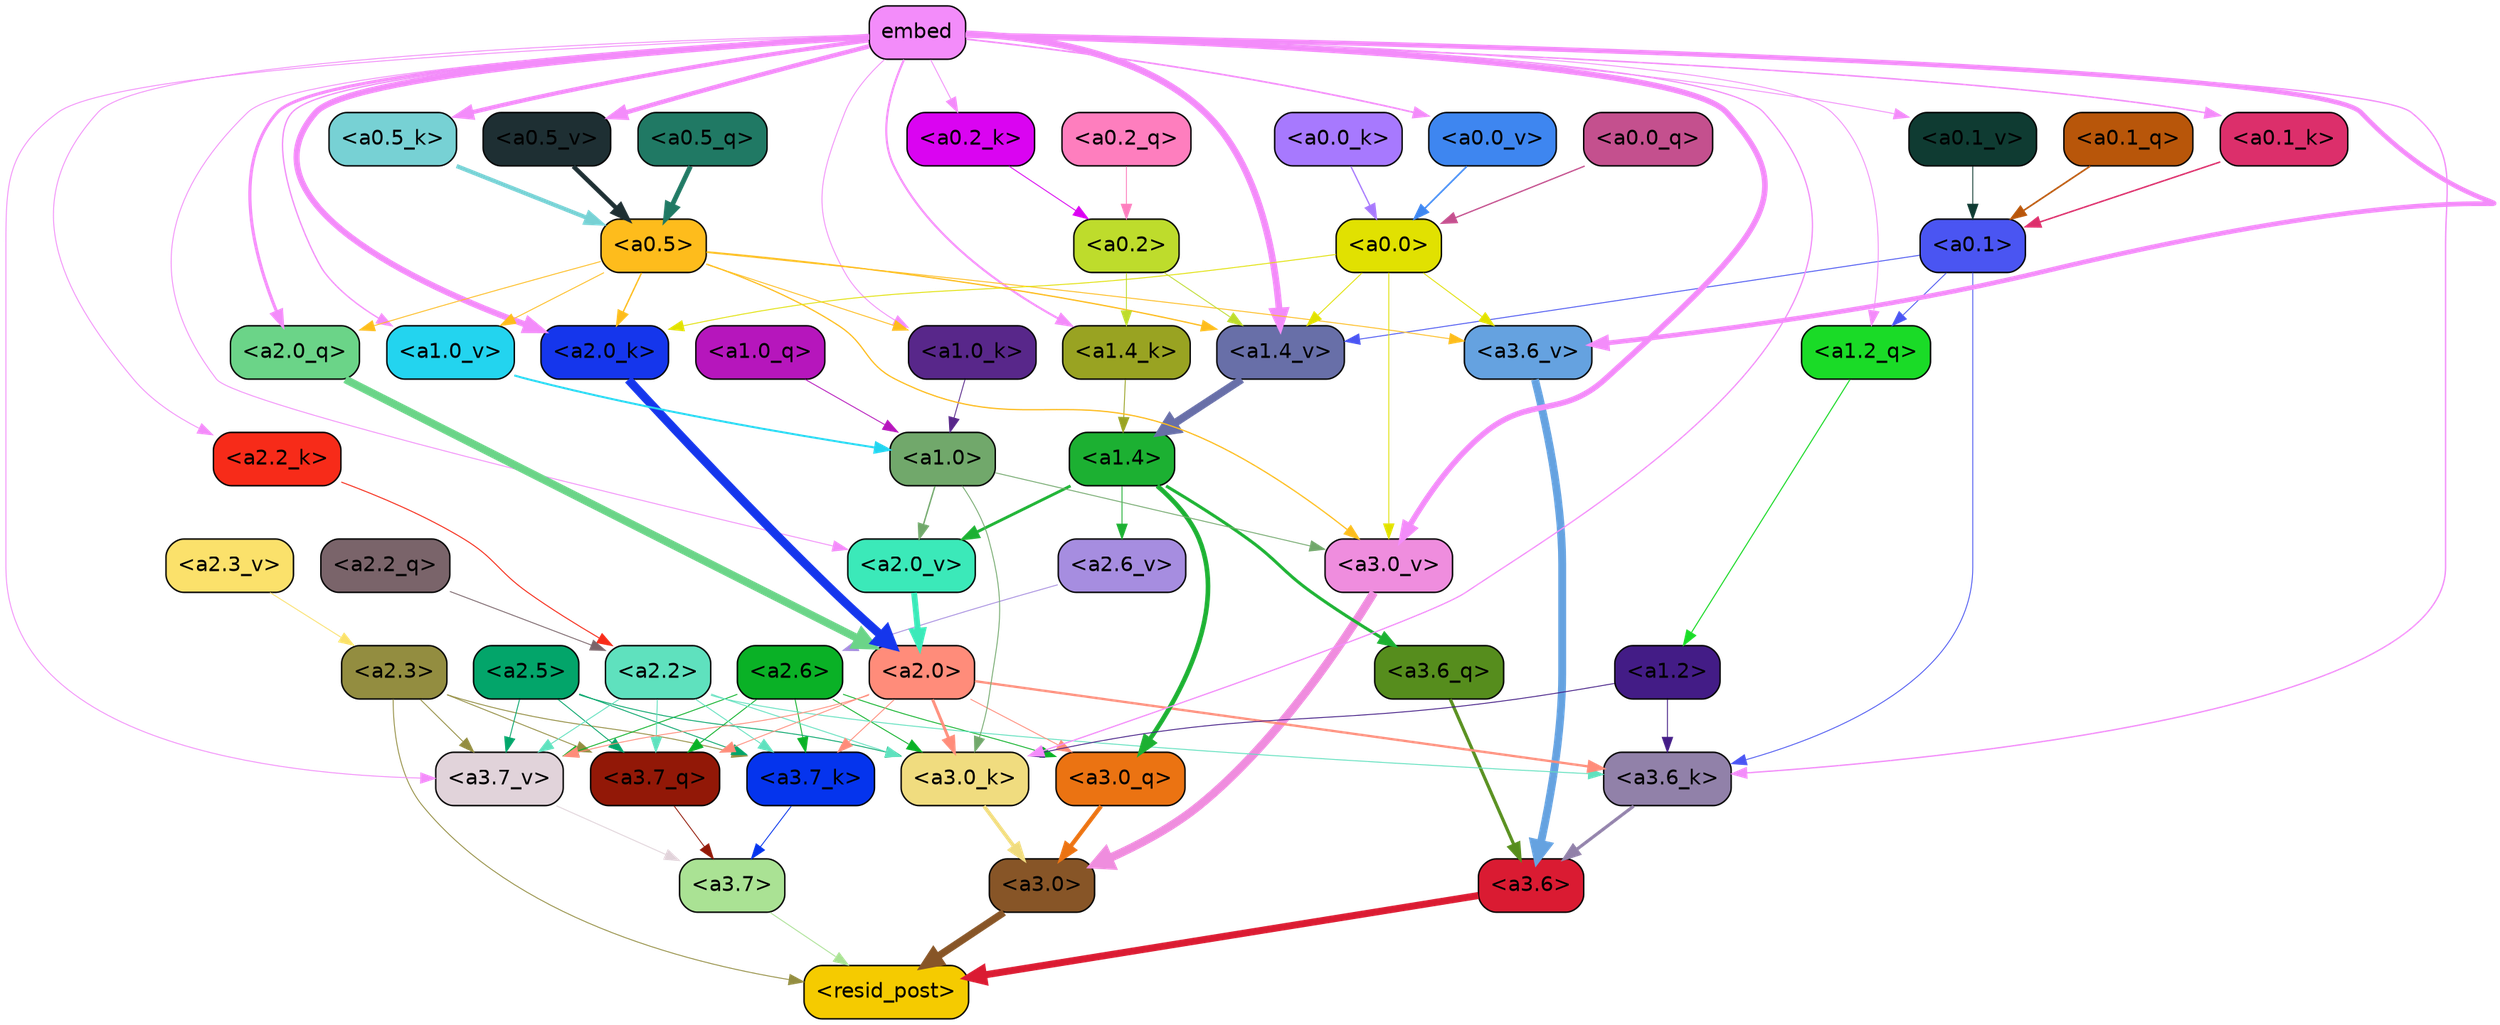 strict digraph "" {
	graph [bgcolor=transparent,
		layout=dot,
		overlap=false,
		splines=true
	];
	"<a3.7>"	[color=black,
		fillcolor="#aae294",
		fontname=Helvetica,
		shape=box,
		style="filled, rounded"];
	"<resid_post>"	[color=black,
		fillcolor="#f5cb00",
		fontname=Helvetica,
		shape=box,
		style="filled, rounded"];
	"<a3.7>" -> "<resid_post>"	[color="#aae294",
		penwidth=0.6];
	"<a3.6>"	[color=black,
		fillcolor="#da1b32",
		fontname=Helvetica,
		shape=box,
		style="filled, rounded"];
	"<a3.6>" -> "<resid_post>"	[color="#da1b32",
		penwidth=4.751592040061951];
	"<a3.0>"	[color=black,
		fillcolor="#875527",
		fontname=Helvetica,
		shape=box,
		style="filled, rounded"];
	"<a3.0>" -> "<resid_post>"	[color="#875527",
		penwidth=4.904066681861877];
	"<a2.3>"	[color=black,
		fillcolor="#938d40",
		fontname=Helvetica,
		shape=box,
		style="filled, rounded"];
	"<a2.3>" -> "<resid_post>"	[color="#938d40",
		penwidth=0.6];
	"<a3.7_q>"	[color=black,
		fillcolor="#921807",
		fontname=Helvetica,
		shape=box,
		style="filled, rounded"];
	"<a2.3>" -> "<a3.7_q>"	[color="#938d40",
		penwidth=0.6];
	"<a3.7_k>"	[color=black,
		fillcolor="#0534ed",
		fontname=Helvetica,
		shape=box,
		style="filled, rounded"];
	"<a2.3>" -> "<a3.7_k>"	[color="#938d40",
		penwidth=0.6069068089127541];
	"<a3.7_v>"	[color=black,
		fillcolor="#e1d3da",
		fontname=Helvetica,
		shape=box,
		style="filled, rounded"];
	"<a2.3>" -> "<a3.7_v>"	[color="#938d40",
		penwidth=0.6];
	"<a3.7_q>" -> "<a3.7>"	[color="#921807",
		penwidth=0.6];
	"<a3.6_q>"	[color=black,
		fillcolor="#568d1d",
		fontname=Helvetica,
		shape=box,
		style="filled, rounded"];
	"<a3.6_q>" -> "<a3.6>"	[color="#568d1d",
		penwidth=2.160832464694977];
	"<a3.0_q>"	[color=black,
		fillcolor="#eb7312",
		fontname=Helvetica,
		shape=box,
		style="filled, rounded"];
	"<a3.0_q>" -> "<a3.0>"	[color="#eb7312",
		penwidth=2.870753765106201];
	"<a3.7_k>" -> "<a3.7>"	[color="#0534ed",
		penwidth=0.6];
	"<a3.6_k>"	[color=black,
		fillcolor="#9181a9",
		fontname=Helvetica,
		shape=box,
		style="filled, rounded"];
	"<a3.6_k>" -> "<a3.6>"	[color="#9181a9",
		penwidth=2.13908451795578];
	"<a3.0_k>"	[color=black,
		fillcolor="#f0dc7f",
		fontname=Helvetica,
		shape=box,
		style="filled, rounded"];
	"<a3.0_k>" -> "<a3.0>"	[color="#f0dc7f",
		penwidth=2.520303964614868];
	"<a3.7_v>" -> "<a3.7>"	[color="#e1d3da",
		penwidth=0.6];
	"<a3.6_v>"	[color=black,
		fillcolor="#65a2e0",
		fontname=Helvetica,
		shape=box,
		style="filled, rounded"];
	"<a3.6_v>" -> "<a3.6>"	[color="#65a2e0",
		penwidth=5.297133803367615];
	"<a3.0_v>"	[color=black,
		fillcolor="#ef8dde",
		fontname=Helvetica,
		shape=box,
		style="filled, rounded"];
	"<a3.0_v>" -> "<a3.0>"	[color="#ef8dde",
		penwidth=5.680712580680847];
	"<a2.6>"	[color=black,
		fillcolor="#0ab126",
		fontname=Helvetica,
		shape=box,
		style="filled, rounded"];
	"<a2.6>" -> "<a3.7_q>"	[color="#0ab126",
		penwidth=0.6];
	"<a2.6>" -> "<a3.0_q>"	[color="#0ab126",
		penwidth=0.6];
	"<a2.6>" -> "<a3.7_k>"	[color="#0ab126",
		penwidth=0.6];
	"<a2.6>" -> "<a3.0_k>"	[color="#0ab126",
		penwidth=0.6];
	"<a2.6>" -> "<a3.7_v>"	[color="#0ab126",
		penwidth=0.6];
	"<a2.5>"	[color=black,
		fillcolor="#03a56a",
		fontname=Helvetica,
		shape=box,
		style="filled, rounded"];
	"<a2.5>" -> "<a3.7_q>"	[color="#03a56a",
		penwidth=0.6];
	"<a2.5>" -> "<a3.7_k>"	[color="#03a56a",
		penwidth=0.6];
	"<a2.5>" -> "<a3.0_k>"	[color="#03a56a",
		penwidth=0.6];
	"<a2.5>" -> "<a3.7_v>"	[color="#03a56a",
		penwidth=0.6];
	"<a2.2>"	[color=black,
		fillcolor="#5fe1be",
		fontname=Helvetica,
		shape=box,
		style="filled, rounded"];
	"<a2.2>" -> "<a3.7_q>"	[color="#5fe1be",
		penwidth=0.6];
	"<a2.2>" -> "<a3.7_k>"	[color="#5fe1be",
		penwidth=0.6];
	"<a2.2>" -> "<a3.6_k>"	[color="#5fe1be",
		penwidth=0.6];
	"<a2.2>" -> "<a3.0_k>"	[color="#5fe1be",
		penwidth=0.6];
	"<a2.2>" -> "<a3.7_v>"	[color="#5fe1be",
		penwidth=0.6];
	"<a2.0>"	[color=black,
		fillcolor="#ff8c7a",
		fontname=Helvetica,
		shape=box,
		style="filled, rounded"];
	"<a2.0>" -> "<a3.7_q>"	[color="#ff8c7a",
		penwidth=0.6];
	"<a2.0>" -> "<a3.0_q>"	[color="#ff8c7a",
		penwidth=0.6];
	"<a2.0>" -> "<a3.7_k>"	[color="#ff8c7a",
		penwidth=0.6];
	"<a2.0>" -> "<a3.6_k>"	[color="#ff8c7a",
		penwidth=1.564806342124939];
	"<a2.0>" -> "<a3.0_k>"	[color="#ff8c7a",
		penwidth=1.9353990852832794];
	"<a2.0>" -> "<a3.7_v>"	[color="#ff8c7a",
		penwidth=0.6];
	"<a1.4>"	[color=black,
		fillcolor="#1cb032",
		fontname=Helvetica,
		shape=box,
		style="filled, rounded"];
	"<a1.4>" -> "<a3.6_q>"	[color="#1cb032",
		penwidth=2.0727532356977463];
	"<a1.4>" -> "<a3.0_q>"	[color="#1cb032",
		penwidth=3.1279823780059814];
	"<a2.6_v>"	[color=black,
		fillcolor="#a68de0",
		fontname=Helvetica,
		shape=box,
		style="filled, rounded"];
	"<a1.4>" -> "<a2.6_v>"	[color="#1cb032",
		penwidth=0.6];
	"<a2.0_v>"	[color=black,
		fillcolor="#3be9b9",
		fontname=Helvetica,
		shape=box,
		style="filled, rounded"];
	"<a1.4>" -> "<a2.0_v>"	[color="#1cb032",
		penwidth=1.9170897603034973];
	"<a1.2>"	[color=black,
		fillcolor="#431c86",
		fontname=Helvetica,
		shape=box,
		style="filled, rounded"];
	"<a1.2>" -> "<a3.6_k>"	[color="#431c86",
		penwidth=0.6];
	"<a1.2>" -> "<a3.0_k>"	[color="#431c86",
		penwidth=0.6];
	"<a0.1>"	[color=black,
		fillcolor="#4a55f2",
		fontname=Helvetica,
		shape=box,
		style="filled, rounded"];
	"<a0.1>" -> "<a3.6_k>"	[color="#4a55f2",
		penwidth=0.6];
	"<a1.2_q>"	[color=black,
		fillcolor="#1adb27",
		fontname=Helvetica,
		shape=box,
		style="filled, rounded"];
	"<a0.1>" -> "<a1.2_q>"	[color="#4a55f2",
		penwidth=0.6];
	"<a1.4_v>"	[color=black,
		fillcolor="#686fa8",
		fontname=Helvetica,
		shape=box,
		style="filled, rounded"];
	"<a0.1>" -> "<a1.4_v>"	[color="#4a55f2",
		penwidth=0.6202214732766151];
	embed	[color=black,
		fillcolor="#f38cfa",
		fontname=Helvetica,
		shape=box,
		style="filled, rounded"];
	embed -> "<a3.6_k>"	[color="#f38cfa",
		penwidth=0.8915999233722687];
	embed -> "<a3.0_k>"	[color="#f38cfa",
		penwidth=0.832088902592659];
	embed -> "<a3.7_v>"	[color="#f38cfa",
		penwidth=0.6];
	embed -> "<a3.6_v>"	[color="#f38cfa",
		penwidth=3.1840110421180725];
	embed -> "<a3.0_v>"	[color="#f38cfa",
		penwidth=3.8132747188210487];
	"<a2.0_q>"	[color=black,
		fillcolor="#6bd488",
		fontname=Helvetica,
		shape=box,
		style="filled, rounded"];
	embed -> "<a2.0_q>"	[color="#f38cfa",
		penwidth=2.084651827812195];
	"<a2.2_k>"	[color=black,
		fillcolor="#f72b19",
		fontname=Helvetica,
		shape=box,
		style="filled, rounded"];
	embed -> "<a2.2_k>"	[color="#f38cfa",
		penwidth=0.6];
	"<a2.0_k>"	[color=black,
		fillcolor="#1536ec",
		fontname=Helvetica,
		shape=box,
		style="filled, rounded"];
	embed -> "<a2.0_k>"	[color="#f38cfa",
		penwidth=4.084526404738426];
	embed -> "<a2.0_v>"	[color="#f38cfa",
		penwidth=0.6];
	embed -> "<a1.2_q>"	[color="#f38cfa",
		penwidth=0.6];
	"<a1.4_k>"	[color=black,
		fillcolor="#99a322",
		fontname=Helvetica,
		shape=box,
		style="filled, rounded"];
	embed -> "<a1.4_k>"	[color="#f38cfa",
		penwidth=1.3912410736083984];
	"<a1.0_k>"	[color=black,
		fillcolor="#58278a",
		fontname=Helvetica,
		shape=box,
		style="filled, rounded"];
	embed -> "<a1.0_k>"	[color="#f38cfa",
		penwidth=0.6];
	embed -> "<a1.4_v>"	[color="#f38cfa",
		penwidth=4.4888065457344055];
	"<a1.0_v>"	[color=black,
		fillcolor="#23d4ef",
		fontname=Helvetica,
		shape=box,
		style="filled, rounded"];
	embed -> "<a1.0_v>"	[color="#f38cfa",
		penwidth=0.8796700537204742];
	"<a0.5_k>"	[color=black,
		fillcolor="#77d1d4",
		fontname=Helvetica,
		shape=box,
		style="filled, rounded"];
	embed -> "<a0.5_k>"	[color="#f38cfa",
		penwidth=2.8332607746124268];
	"<a0.2_k>"	[color=black,
		fillcolor="#da04f1",
		fontname=Helvetica,
		shape=box,
		style="filled, rounded"];
	embed -> "<a0.2_k>"	[color="#f38cfa",
		penwidth=0.6];
	"<a0.1_k>"	[color=black,
		fillcolor="#dc2f6b",
		fontname=Helvetica,
		shape=box,
		style="filled, rounded"];
	embed -> "<a0.1_k>"	[color="#f38cfa",
		penwidth=1.008571445941925];
	"<a0.5_v>"	[color=black,
		fillcolor="#1e2f33",
		fontname=Helvetica,
		shape=box,
		style="filled, rounded"];
	embed -> "<a0.5_v>"	[color="#f38cfa",
		penwidth=3.0338101387023926];
	"<a0.1_v>"	[color=black,
		fillcolor="#0f3b32",
		fontname=Helvetica,
		shape=box,
		style="filled, rounded"];
	embed -> "<a0.1_v>"	[color="#f38cfa",
		penwidth=0.6];
	"<a0.0_v>"	[color=black,
		fillcolor="#3e86f0",
		fontname=Helvetica,
		shape=box,
		style="filled, rounded"];
	embed -> "<a0.0_v>"	[color="#f38cfa",
		penwidth=1.1078194975852966];
	"<a1.0>"	[color=black,
		fillcolor="#71a86b",
		fontname=Helvetica,
		shape=box,
		style="filled, rounded"];
	"<a1.0>" -> "<a3.0_k>"	[color="#71a86b",
		penwidth=0.6];
	"<a1.0>" -> "<a3.0_v>"	[color="#71a86b",
		penwidth=0.6];
	"<a1.0>" -> "<a2.0_v>"	[color="#71a86b",
		penwidth=0.9450988052412868];
	"<a0.5>"	[color=black,
		fillcolor="#febc1c",
		fontname=Helvetica,
		shape=box,
		style="filled, rounded"];
	"<a0.5>" -> "<a3.6_v>"	[color="#febc1c",
		penwidth=0.6];
	"<a0.5>" -> "<a3.0_v>"	[color="#febc1c",
		penwidth=0.8331108838319778];
	"<a0.5>" -> "<a2.0_q>"	[color="#febc1c",
		penwidth=0.6];
	"<a0.5>" -> "<a2.0_k>"	[color="#febc1c",
		penwidth=0.9412797391414642];
	"<a0.5>" -> "<a1.0_k>"	[color="#febc1c",
		penwidth=0.6];
	"<a0.5>" -> "<a1.4_v>"	[color="#febc1c",
		penwidth=0.8757842034101486];
	"<a0.5>" -> "<a1.0_v>"	[color="#febc1c",
		penwidth=0.6];
	"<a0.0>"	[color=black,
		fillcolor="#e1e101",
		fontname=Helvetica,
		shape=box,
		style="filled, rounded"];
	"<a0.0>" -> "<a3.6_v>"	[color="#e1e101",
		penwidth=0.6];
	"<a0.0>" -> "<a3.0_v>"	[color="#e1e101",
		penwidth=0.6];
	"<a0.0>" -> "<a2.0_k>"	[color="#e1e101",
		penwidth=0.6];
	"<a0.0>" -> "<a1.4_v>"	[color="#e1e101",
		penwidth=0.6];
	"<a2.2_q>"	[color=black,
		fillcolor="#7a646a",
		fontname=Helvetica,
		shape=box,
		style="filled, rounded"];
	"<a2.2_q>" -> "<a2.2>"	[color="#7a646a",
		penwidth=0.6];
	"<a2.0_q>" -> "<a2.0>"	[color="#6bd488",
		penwidth=5.29856276512146];
	"<a2.2_k>" -> "<a2.2>"	[color="#f72b19",
		penwidth=0.6722683310508728];
	"<a2.0_k>" -> "<a2.0>"	[color="#1536ec",
		penwidth=5.859246134757996];
	"<a2.6_v>" -> "<a2.6>"	[color="#a68de0",
		penwidth=0.6];
	"<a2.3_v>"	[color=black,
		fillcolor="#fbe16b",
		fontname=Helvetica,
		shape=box,
		style="filled, rounded"];
	"<a2.3_v>" -> "<a2.3>"	[color="#fbe16b",
		penwidth=0.6];
	"<a2.0_v>" -> "<a2.0>"	[color="#3be9b9",
		penwidth=3.9621697664260864];
	"<a1.2_q>" -> "<a1.2>"	[color="#1adb27",
		penwidth=0.7185482024215162];
	"<a1.0_q>"	[color=black,
		fillcolor="#b616bc",
		fontname=Helvetica,
		shape=box,
		style="filled, rounded"];
	"<a1.0_q>" -> "<a1.0>"	[color="#b616bc",
		penwidth=0.6];
	"<a1.4_k>" -> "<a1.4>"	[color="#99a322",
		penwidth=0.6];
	"<a1.0_k>" -> "<a1.0>"	[color="#58278a",
		penwidth=0.6];
	"<a1.4_v>" -> "<a1.4>"	[color="#686fa8",
		penwidth=5.280138969421387];
	"<a1.0_v>" -> "<a1.0>"	[color="#23d4ef",
		penwidth=1.318962275981903];
	"<a0.2>"	[color=black,
		fillcolor="#bedc2c",
		fontname=Helvetica,
		shape=box,
		style="filled, rounded"];
	"<a0.2>" -> "<a1.4_k>"	[color="#bedc2c",
		penwidth=0.6];
	"<a0.2>" -> "<a1.4_v>"	[color="#bedc2c",
		penwidth=0.6];
	"<a0.5_q>"	[color=black,
		fillcolor="#207964",
		fontname=Helvetica,
		shape=box,
		style="filled, rounded"];
	"<a0.5_q>" -> "<a0.5>"	[color="#207964",
		penwidth=3.2715916633605957];
	"<a0.2_q>"	[color=black,
		fillcolor="#fe7ebe",
		fontname=Helvetica,
		shape=box,
		style="filled, rounded"];
	"<a0.2_q>" -> "<a0.2>"	[color="#fe7ebe",
		penwidth=0.6];
	"<a0.1_q>"	[color=black,
		fillcolor="#b8560a",
		fontname=Helvetica,
		shape=box,
		style="filled, rounded"];
	"<a0.1_q>" -> "<a0.1>"	[color="#b8560a",
		penwidth=1.0982357263565063];
	"<a0.0_q>"	[color=black,
		fillcolor="#c4508e",
		fontname=Helvetica,
		shape=box,
		style="filled, rounded"];
	"<a0.0_q>" -> "<a0.0>"	[color="#c4508e",
		penwidth=0.8850758075714111];
	"<a0.5_k>" -> "<a0.5>"	[color="#77d1d4",
		penwidth=2.833264708518982];
	"<a0.2_k>" -> "<a0.2>"	[color="#da04f1",
		penwidth=0.6];
	"<a0.1_k>" -> "<a0.1>"	[color="#dc2f6b",
		penwidth=1.0085628032684326];
	"<a0.0_k>"	[color=black,
		fillcolor="#a779fe",
		fontname=Helvetica,
		shape=box,
		style="filled, rounded"];
	"<a0.0_k>" -> "<a0.0>"	[color="#a779fe",
		penwidth=0.8747712969779968];
	"<a0.5_v>" -> "<a0.5>"	[color="#1e2f33",
		penwidth=3.0403636693954468];
	"<a0.1_v>" -> "<a0.1>"	[color="#0f3b32",
		penwidth=0.6];
	"<a0.0_v>" -> "<a0.0>"	[color="#3e86f0",
		penwidth=1.1078208088874817];
}
